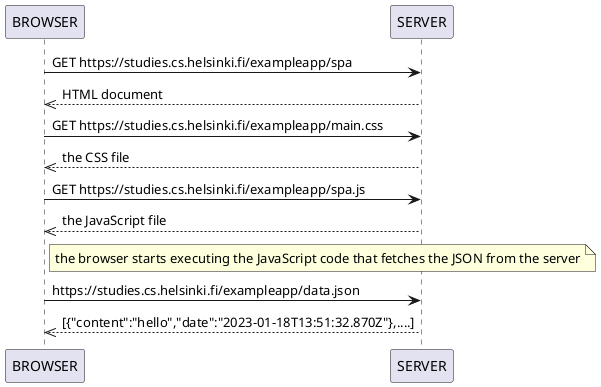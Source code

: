 @startuml

BROWSER->SERVER: GET https://studies.cs.helsinki.fi/exampleapp/spa
SERVER-->>BROWSER: HTML document
BROWSER->SERVER: GET https://studies.cs.helsinki.fi/exampleapp/main.css
SERVER-->>BROWSER: the CSS file
BROWSER->SERVER: GET https://studies.cs.helsinki.fi/exampleapp/spa.js
SERVER-->>BROWSER: the JavaScript file
Note right of BROWSER: the browser starts executing the JavaScript code that fetches the JSON from the server
BROWSER->SERVER: https://studies.cs.helsinki.fi/exampleapp/data.json
SERVER-->>BROWSER: [{"content":"hello","date":"2023-01-18T13:51:32.870Z"},....]




@enduml
    

